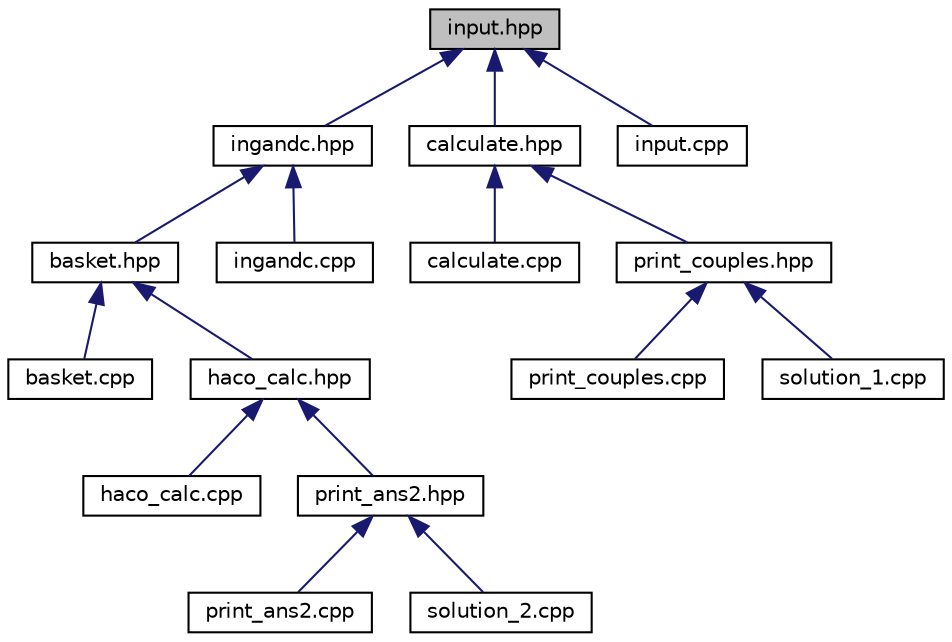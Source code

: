 digraph "input.hpp"
{
  edge [fontname="Helvetica",fontsize="10",labelfontname="Helvetica",labelfontsize="10"];
  node [fontname="Helvetica",fontsize="10",shape=record];
  Node1 [label="input.hpp",height=0.2,width=0.4,color="black", fillcolor="grey75", style="filled", fontcolor="black"];
  Node1 -> Node2 [dir="back",color="midnightblue",fontsize="10",style="solid",fontname="Helvetica"];
  Node2 [label="ingandc.hpp",height=0.2,width=0.4,color="black", fillcolor="white", style="filled",URL="$ingandc_8hpp.html"];
  Node2 -> Node3 [dir="back",color="midnightblue",fontsize="10",style="solid",fontname="Helvetica"];
  Node3 [label="basket.hpp",height=0.2,width=0.4,color="black", fillcolor="white", style="filled",URL="$basket_8hpp.html"];
  Node3 -> Node4 [dir="back",color="midnightblue",fontsize="10",style="solid",fontname="Helvetica"];
  Node4 [label="basket.cpp",height=0.2,width=0.4,color="black", fillcolor="white", style="filled",URL="$basket_8cpp.html"];
  Node3 -> Node5 [dir="back",color="midnightblue",fontsize="10",style="solid",fontname="Helvetica"];
  Node5 [label="haco_calc.hpp",height=0.2,width=0.4,color="black", fillcolor="white", style="filled",URL="$haco__calc_8hpp.html"];
  Node5 -> Node6 [dir="back",color="midnightblue",fontsize="10",style="solid",fontname="Helvetica"];
  Node6 [label="haco_calc.cpp",height=0.2,width=0.4,color="black", fillcolor="white", style="filled",URL="$haco__calc_8cpp.html"];
  Node5 -> Node7 [dir="back",color="midnightblue",fontsize="10",style="solid",fontname="Helvetica"];
  Node7 [label="print_ans2.hpp",height=0.2,width=0.4,color="black", fillcolor="white", style="filled",URL="$print__ans2_8hpp.html"];
  Node7 -> Node8 [dir="back",color="midnightblue",fontsize="10",style="solid",fontname="Helvetica"];
  Node8 [label="print_ans2.cpp",height=0.2,width=0.4,color="black", fillcolor="white", style="filled",URL="$print__ans2_8cpp.html"];
  Node7 -> Node9 [dir="back",color="midnightblue",fontsize="10",style="solid",fontname="Helvetica"];
  Node9 [label="solution_2.cpp",height=0.2,width=0.4,color="black", fillcolor="white", style="filled",URL="$solution__2_8cpp.html"];
  Node2 -> Node10 [dir="back",color="midnightblue",fontsize="10",style="solid",fontname="Helvetica"];
  Node10 [label="ingandc.cpp",height=0.2,width=0.4,color="black", fillcolor="white", style="filled",URL="$ingandc_8cpp.html"];
  Node1 -> Node11 [dir="back",color="midnightblue",fontsize="10",style="solid",fontname="Helvetica"];
  Node11 [label="calculate.hpp",height=0.2,width=0.4,color="black", fillcolor="white", style="filled",URL="$calculate_8hpp.html"];
  Node11 -> Node12 [dir="back",color="midnightblue",fontsize="10",style="solid",fontname="Helvetica"];
  Node12 [label="calculate.cpp",height=0.2,width=0.4,color="black", fillcolor="white", style="filled",URL="$calculate_8cpp.html"];
  Node11 -> Node13 [dir="back",color="midnightblue",fontsize="10",style="solid",fontname="Helvetica"];
  Node13 [label="print_couples.hpp",height=0.2,width=0.4,color="black", fillcolor="white", style="filled",URL="$print__couples_8hpp.html"];
  Node13 -> Node14 [dir="back",color="midnightblue",fontsize="10",style="solid",fontname="Helvetica"];
  Node14 [label="print_couples.cpp",height=0.2,width=0.4,color="black", fillcolor="white", style="filled",URL="$print__couples_8cpp.html"];
  Node13 -> Node15 [dir="back",color="midnightblue",fontsize="10",style="solid",fontname="Helvetica"];
  Node15 [label="solution_1.cpp",height=0.2,width=0.4,color="black", fillcolor="white", style="filled",URL="$solution__1_8cpp.html"];
  Node1 -> Node16 [dir="back",color="midnightblue",fontsize="10",style="solid",fontname="Helvetica"];
  Node16 [label="input.cpp",height=0.2,width=0.4,color="black", fillcolor="white", style="filled",URL="$input_8cpp.html"];
}
